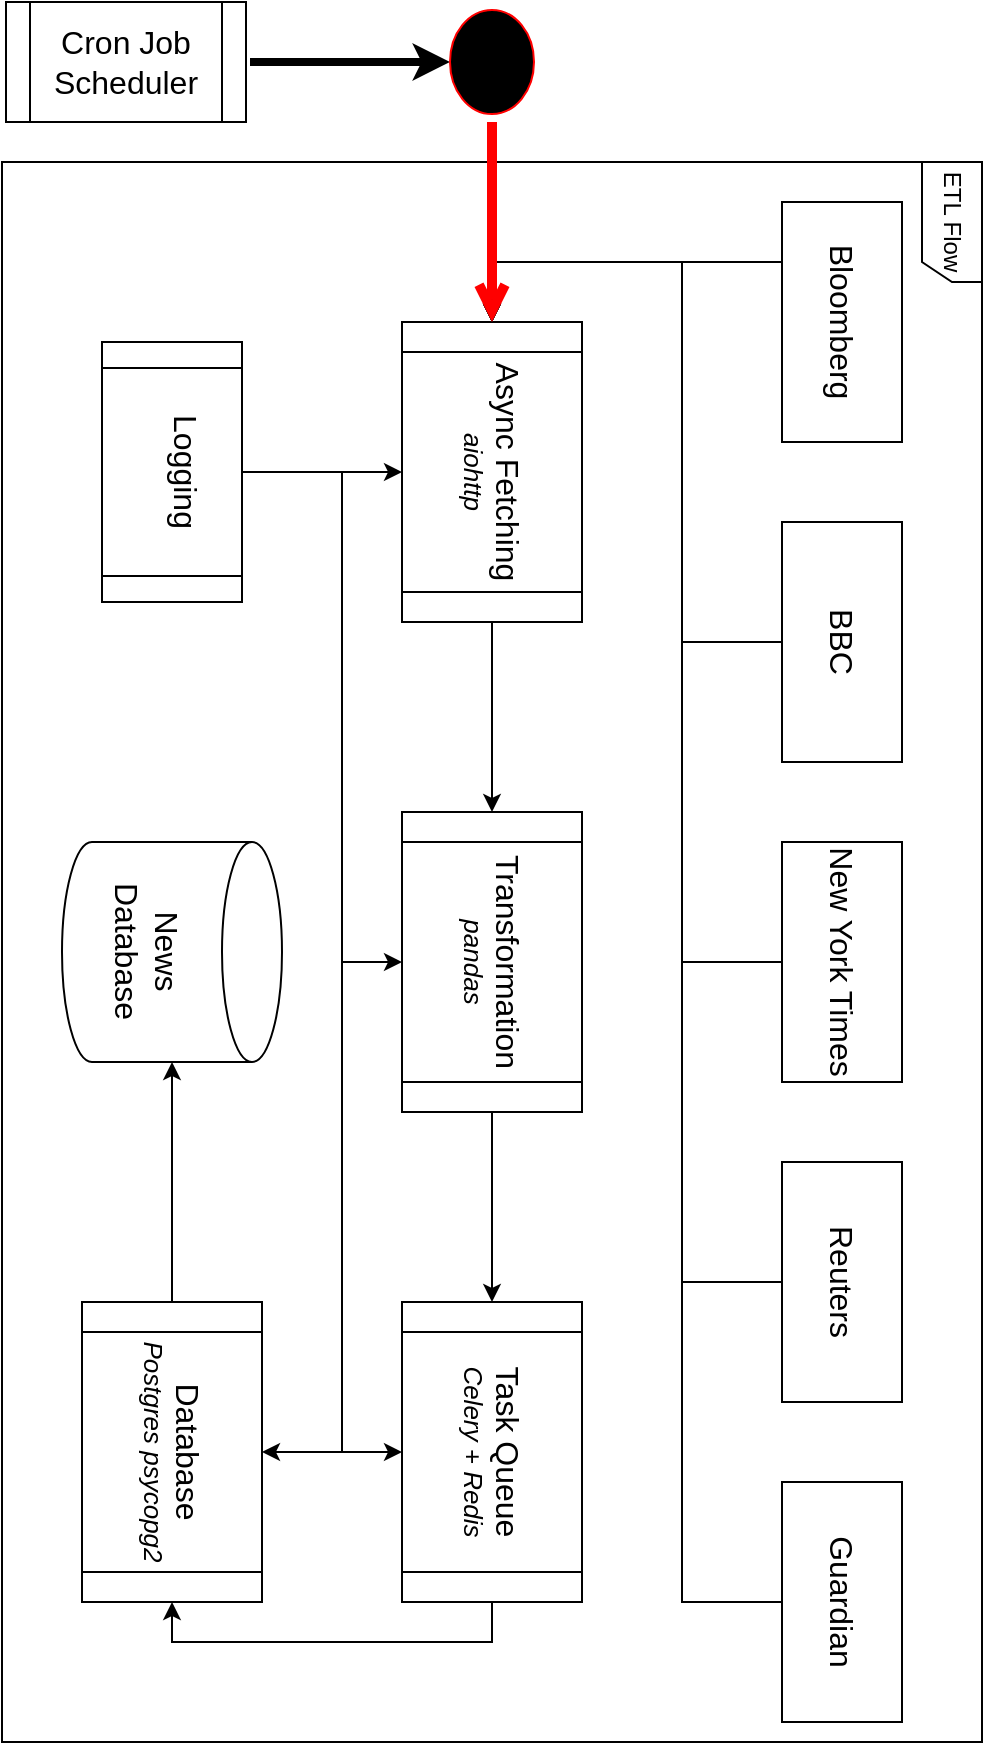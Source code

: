 <mxfile version="24.7.17">
  <diagram name="Page-1" id="c4acf3e9-155e-7222-9cf6-157b1a14988f">
    <mxGraphModel dx="1793" dy="1025" grid="1" gridSize="10" guides="1" tooltips="1" connect="1" arrows="1" fold="1" page="1" pageScale="1" pageWidth="850" pageHeight="1100" background="none" math="0" shadow="0">
      <root>
        <mxCell id="0" />
        <mxCell id="1" parent="0" />
        <mxCell id="PkW1fspWSgTxLqBnO6iF-32" style="edgeStyle=orthogonalEdgeStyle;rounded=0;orthogonalLoop=1;jettySize=auto;html=1;strokeWidth=4;" edge="1" parent="1">
          <mxGeometry relative="1" as="geometry">
            <mxPoint x="294" y="130" as="sourcePoint" />
            <mxPoint x="394" y="130" as="targetPoint" />
          </mxGeometry>
        </mxCell>
        <mxCell id="PkW1fspWSgTxLqBnO6iF-26" value="&lt;font style=&quot;font-size: 16px;&quot;&gt;Cron Job Scheduler&lt;/font&gt;" style="shape=process;whiteSpace=wrap;html=1;backgroundOutline=1;" vertex="1" parent="1">
          <mxGeometry x="172" y="100" width="120" height="60" as="geometry" />
        </mxCell>
        <mxCell id="PkW1fspWSgTxLqBnO6iF-27" value="" style="group;rotation=90;" vertex="1" connectable="0" parent="1">
          <mxGeometry x="20" y="330" width="790" height="490" as="geometry" />
        </mxCell>
        <mxCell id="PkW1fspWSgTxLqBnO6iF-7" value="" style="group;rotation=90;" vertex="1" connectable="0" parent="PkW1fspWSgTxLqBnO6iF-27">
          <mxGeometry x="190" y="220" width="760" height="60" as="geometry" />
        </mxCell>
        <mxCell id="PkW1fspWSgTxLqBnO6iF-1" value="&lt;font style=&quot;font-size: 16px;&quot;&gt;BBC&lt;/font&gt;" style="rounded=0;whiteSpace=wrap;html=1;rotation=90;" vertex="1" parent="PkW1fspWSgTxLqBnO6iF-7">
          <mxGeometry x="320" y="-160" width="120" height="60" as="geometry" />
        </mxCell>
        <mxCell id="PkW1fspWSgTxLqBnO6iF-2" value="&lt;font style=&quot;font-size: 16px;&quot;&gt;New York Times&lt;/font&gt;" style="rounded=0;whiteSpace=wrap;html=1;rotation=90;" vertex="1" parent="PkW1fspWSgTxLqBnO6iF-7">
          <mxGeometry x="320" width="120" height="60" as="geometry" />
        </mxCell>
        <mxCell id="PkW1fspWSgTxLqBnO6iF-3" value="&lt;font style=&quot;font-size: 16px;&quot;&gt;Guardian&lt;/font&gt;" style="rounded=0;whiteSpace=wrap;html=1;rotation=90;" vertex="1" parent="PkW1fspWSgTxLqBnO6iF-7">
          <mxGeometry x="320" y="320" width="120" height="60" as="geometry" />
        </mxCell>
        <mxCell id="PkW1fspWSgTxLqBnO6iF-4" value="&lt;font style=&quot;font-size: 16px;&quot;&gt;Bloomberg&lt;/font&gt;" style="rounded=0;whiteSpace=wrap;html=1;rotation=90;" vertex="1" parent="PkW1fspWSgTxLqBnO6iF-7">
          <mxGeometry x="320" y="-320" width="120" height="60" as="geometry" />
        </mxCell>
        <mxCell id="PkW1fspWSgTxLqBnO6iF-5" value="&lt;font style=&quot;font-size: 16px;&quot;&gt;Reuters&lt;/font&gt;" style="rounded=0;whiteSpace=wrap;html=1;rotation=90;" vertex="1" parent="PkW1fspWSgTxLqBnO6iF-7">
          <mxGeometry x="320" y="160" width="120" height="60" as="geometry" />
        </mxCell>
        <mxCell id="PkW1fspWSgTxLqBnO6iF-22" style="edgeStyle=orthogonalEdgeStyle;rounded=0;orthogonalLoop=1;jettySize=auto;html=1;entryX=0;entryY=0.5;entryDx=0;entryDy=0;" edge="1" parent="PkW1fspWSgTxLqBnO6iF-27" source="PkW1fspWSgTxLqBnO6iF-9" target="PkW1fspWSgTxLqBnO6iF-10">
          <mxGeometry relative="1" as="geometry" />
        </mxCell>
        <mxCell id="PkW1fspWSgTxLqBnO6iF-9" value="&lt;font style=&quot;font-size: 16px;&quot;&gt;Async Fetching&lt;/font&gt;&lt;div&gt;&lt;font size=&quot;1&quot; style=&quot;&quot;&gt;&lt;i style=&quot;font-size: 13px;&quot;&gt;aiohttp&lt;/i&gt;&lt;/font&gt;&lt;/div&gt;" style="shape=process;whiteSpace=wrap;html=1;backgroundOutline=1;rotation=90;" vertex="1" parent="PkW1fspWSgTxLqBnO6iF-27">
          <mxGeometry x="320" y="-40" width="150" height="90" as="geometry" />
        </mxCell>
        <mxCell id="PkW1fspWSgTxLqBnO6iF-23" style="edgeStyle=orthogonalEdgeStyle;rounded=0;orthogonalLoop=1;jettySize=auto;html=1;entryX=0;entryY=0.5;entryDx=0;entryDy=0;" edge="1" parent="PkW1fspWSgTxLqBnO6iF-27" source="PkW1fspWSgTxLqBnO6iF-10" target="PkW1fspWSgTxLqBnO6iF-11">
          <mxGeometry relative="1" as="geometry" />
        </mxCell>
        <mxCell id="PkW1fspWSgTxLqBnO6iF-10" value="&lt;span style=&quot;font-size: 16px;&quot;&gt;Transformation&lt;/span&gt;&lt;div style=&quot;font-size: 13px;&quot;&gt;&lt;span style=&quot;&quot;&gt;&lt;i&gt;pandas&lt;/i&gt;&lt;/span&gt;&lt;/div&gt;" style="shape=process;whiteSpace=wrap;html=1;backgroundOutline=1;rotation=90;" vertex="1" parent="PkW1fspWSgTxLqBnO6iF-27">
          <mxGeometry x="320" y="205" width="150" height="90" as="geometry" />
        </mxCell>
        <mxCell id="PkW1fspWSgTxLqBnO6iF-24" style="edgeStyle=orthogonalEdgeStyle;rounded=0;orthogonalLoop=1;jettySize=auto;html=1;entryX=1;entryY=0.5;entryDx=0;entryDy=0;exitX=1;exitY=0.5;exitDx=0;exitDy=0;" edge="1" parent="PkW1fspWSgTxLqBnO6iF-27" source="PkW1fspWSgTxLqBnO6iF-11" target="PkW1fspWSgTxLqBnO6iF-12">
          <mxGeometry relative="1" as="geometry" />
        </mxCell>
        <mxCell id="PkW1fspWSgTxLqBnO6iF-11" value="&lt;span style=&quot;font-size: 16px;&quot;&gt;Task Queue&lt;/span&gt;&lt;div style=&quot;font-size: 13px;&quot;&gt;&lt;span style=&quot;&quot;&gt;&lt;i&gt;Celery + Redis&lt;/i&gt;&lt;/span&gt;&lt;/div&gt;" style="shape=process;whiteSpace=wrap;html=1;backgroundOutline=1;rotation=90;" vertex="1" parent="PkW1fspWSgTxLqBnO6iF-27">
          <mxGeometry x="320" y="450" width="150" height="90" as="geometry" />
        </mxCell>
        <mxCell id="PkW1fspWSgTxLqBnO6iF-12" value="&lt;span style=&quot;font-size: 16px;&quot;&gt;Database&lt;/span&gt;&lt;br&gt;&lt;div style=&quot;font-size: 13px;&quot;&gt;&lt;i&gt;Postgres psycopg2&lt;/i&gt;&lt;/div&gt;" style="shape=process;whiteSpace=wrap;html=1;backgroundOutline=1;rotation=90;" vertex="1" parent="PkW1fspWSgTxLqBnO6iF-27">
          <mxGeometry x="160" y="450" width="150" height="90" as="geometry" />
        </mxCell>
        <mxCell id="PkW1fspWSgTxLqBnO6iF-13" value="&lt;font style=&quot;font-size: 16px;&quot;&gt;News Database&lt;/font&gt;" style="shape=cylinder3;whiteSpace=wrap;html=1;boundedLbl=1;backgroundOutline=1;size=15;rotation=90;" vertex="1" parent="PkW1fspWSgTxLqBnO6iF-27">
          <mxGeometry x="180" y="190" width="110" height="110" as="geometry" />
        </mxCell>
        <mxCell id="PkW1fspWSgTxLqBnO6iF-14" value="ETL Flow" style="shape=umlFrame;whiteSpace=wrap;html=1;pointerEvents=0;movable=1;resizable=1;rotatable=1;deletable=1;editable=1;locked=0;connectable=1;rotation=90;" vertex="1" parent="PkW1fspWSgTxLqBnO6iF-27">
          <mxGeometry width="790" height="490" as="geometry" />
        </mxCell>
        <mxCell id="PkW1fspWSgTxLqBnO6iF-15" style="edgeStyle=orthogonalEdgeStyle;rounded=0;orthogonalLoop=1;jettySize=auto;html=1;exitX=0.25;exitY=1;exitDx=0;exitDy=0;entryX=0;entryY=0.5;entryDx=0;entryDy=0;" edge="1" parent="PkW1fspWSgTxLqBnO6iF-27" source="PkW1fspWSgTxLqBnO6iF-4" target="PkW1fspWSgTxLqBnO6iF-9">
          <mxGeometry relative="1" as="geometry" />
        </mxCell>
        <mxCell id="PkW1fspWSgTxLqBnO6iF-17" style="edgeStyle=orthogonalEdgeStyle;rounded=0;orthogonalLoop=1;jettySize=auto;html=1;entryX=0;entryY=0.5;entryDx=0;entryDy=0;" edge="1" parent="PkW1fspWSgTxLqBnO6iF-27" source="PkW1fspWSgTxLqBnO6iF-1" target="PkW1fspWSgTxLqBnO6iF-9">
          <mxGeometry relative="1" as="geometry">
            <mxPoint x="390" y="-70" as="targetPoint" />
            <Array as="points">
              <mxPoint x="490" y="90" />
              <mxPoint x="490" y="-100" />
              <mxPoint x="395" y="-100" />
            </Array>
          </mxGeometry>
        </mxCell>
        <mxCell id="PkW1fspWSgTxLqBnO6iF-19" style="edgeStyle=orthogonalEdgeStyle;rounded=0;orthogonalLoop=1;jettySize=auto;html=1;entryX=0;entryY=0.5;entryDx=0;entryDy=0;" edge="1" parent="PkW1fspWSgTxLqBnO6iF-27" source="PkW1fspWSgTxLqBnO6iF-2" target="PkW1fspWSgTxLqBnO6iF-9">
          <mxGeometry relative="1" as="geometry">
            <Array as="points">
              <mxPoint x="490" y="250" />
              <mxPoint x="490" y="-100" />
              <mxPoint x="395" y="-100" />
            </Array>
          </mxGeometry>
        </mxCell>
        <mxCell id="PkW1fspWSgTxLqBnO6iF-20" style="edgeStyle=orthogonalEdgeStyle;rounded=0;orthogonalLoop=1;jettySize=auto;html=1;entryX=0;entryY=0.5;entryDx=0;entryDy=0;" edge="1" parent="PkW1fspWSgTxLqBnO6iF-27" source="PkW1fspWSgTxLqBnO6iF-5" target="PkW1fspWSgTxLqBnO6iF-9">
          <mxGeometry relative="1" as="geometry">
            <Array as="points">
              <mxPoint x="490" y="410" />
              <mxPoint x="490" y="-100" />
              <mxPoint x="395" y="-100" />
            </Array>
          </mxGeometry>
        </mxCell>
        <mxCell id="PkW1fspWSgTxLqBnO6iF-21" style="edgeStyle=orthogonalEdgeStyle;rounded=0;orthogonalLoop=1;jettySize=auto;html=1;entryX=0;entryY=0.5;entryDx=0;entryDy=0;" edge="1" parent="PkW1fspWSgTxLqBnO6iF-27" source="PkW1fspWSgTxLqBnO6iF-3" target="PkW1fspWSgTxLqBnO6iF-9">
          <mxGeometry relative="1" as="geometry">
            <Array as="points">
              <mxPoint x="490" y="570" />
              <mxPoint x="490" y="-100" />
              <mxPoint x="395" y="-100" />
            </Array>
          </mxGeometry>
        </mxCell>
        <mxCell id="PkW1fspWSgTxLqBnO6iF-25" style="edgeStyle=orthogonalEdgeStyle;rounded=0;orthogonalLoop=1;jettySize=auto;html=1;entryX=1;entryY=0.5;entryDx=0;entryDy=0;entryPerimeter=0;" edge="1" parent="PkW1fspWSgTxLqBnO6iF-27" source="PkW1fspWSgTxLqBnO6iF-12" target="PkW1fspWSgTxLqBnO6iF-13">
          <mxGeometry relative="1" as="geometry" />
        </mxCell>
        <mxCell id="PkW1fspWSgTxLqBnO6iF-34" style="edgeStyle=orthogonalEdgeStyle;rounded=0;orthogonalLoop=1;jettySize=auto;html=1;" edge="1" parent="PkW1fspWSgTxLqBnO6iF-27" source="PkW1fspWSgTxLqBnO6iF-33">
          <mxGeometry relative="1" as="geometry">
            <mxPoint x="350" y="5" as="targetPoint" />
          </mxGeometry>
        </mxCell>
        <mxCell id="PkW1fspWSgTxLqBnO6iF-35" style="edgeStyle=orthogonalEdgeStyle;rounded=0;orthogonalLoop=1;jettySize=auto;html=1;entryX=0.5;entryY=1;entryDx=0;entryDy=0;" edge="1" parent="PkW1fspWSgTxLqBnO6iF-27" source="PkW1fspWSgTxLqBnO6iF-33" target="PkW1fspWSgTxLqBnO6iF-10">
          <mxGeometry relative="1" as="geometry">
            <Array as="points">
              <mxPoint x="320" y="5" />
              <mxPoint x="320" y="250" />
            </Array>
          </mxGeometry>
        </mxCell>
        <mxCell id="PkW1fspWSgTxLqBnO6iF-36" style="edgeStyle=orthogonalEdgeStyle;rounded=0;orthogonalLoop=1;jettySize=auto;html=1;entryX=0.5;entryY=1;entryDx=0;entryDy=0;" edge="1" parent="PkW1fspWSgTxLqBnO6iF-27" source="PkW1fspWSgTxLqBnO6iF-33" target="PkW1fspWSgTxLqBnO6iF-11">
          <mxGeometry relative="1" as="geometry">
            <Array as="points">
              <mxPoint x="320" y="5" />
              <mxPoint x="320" y="495" />
            </Array>
          </mxGeometry>
        </mxCell>
        <mxCell id="PkW1fspWSgTxLqBnO6iF-37" style="edgeStyle=orthogonalEdgeStyle;rounded=0;orthogonalLoop=1;jettySize=auto;html=1;entryX=0.5;entryY=0;entryDx=0;entryDy=0;" edge="1" parent="PkW1fspWSgTxLqBnO6iF-27" source="PkW1fspWSgTxLqBnO6iF-33" target="PkW1fspWSgTxLqBnO6iF-12">
          <mxGeometry relative="1" as="geometry">
            <Array as="points">
              <mxPoint x="320" y="5" />
              <mxPoint x="320" y="495" />
            </Array>
          </mxGeometry>
        </mxCell>
        <mxCell id="PkW1fspWSgTxLqBnO6iF-33" value="&lt;font style=&quot;font-size: 16px;&quot;&gt;Logging&lt;/font&gt;&lt;div&gt;&lt;br&gt;&lt;/div&gt;" style="shape=process;whiteSpace=wrap;html=1;backgroundOutline=1;rotation=90;" vertex="1" parent="PkW1fspWSgTxLqBnO6iF-27">
          <mxGeometry x="170" y="-30" width="130" height="70" as="geometry" />
        </mxCell>
        <mxCell id="PkW1fspWSgTxLqBnO6iF-30" value="" style="ellipse;html=1;shape=startState;fillColor=#000000;strokeColor=#ff0000;" vertex="1" parent="1">
          <mxGeometry x="390" y="100" width="50" height="60" as="geometry" />
        </mxCell>
        <mxCell id="PkW1fspWSgTxLqBnO6iF-31" value="" style="edgeStyle=orthogonalEdgeStyle;html=1;verticalAlign=bottom;endArrow=open;endSize=8;strokeColor=#ff0000;rounded=0;strokeWidth=5;" edge="1" source="PkW1fspWSgTxLqBnO6iF-30" parent="1">
          <mxGeometry relative="1" as="geometry">
            <mxPoint x="415" y="260" as="targetPoint" />
          </mxGeometry>
        </mxCell>
      </root>
    </mxGraphModel>
  </diagram>
</mxfile>
